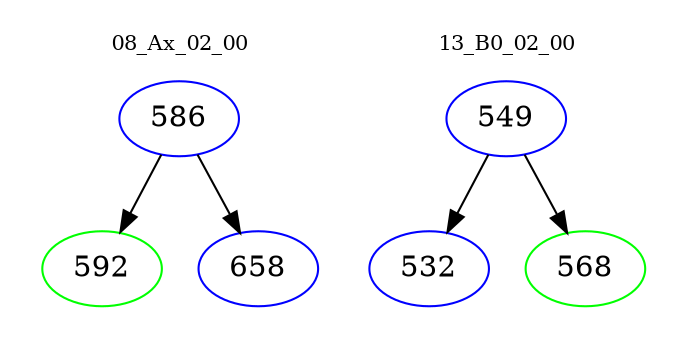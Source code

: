 digraph{
subgraph cluster_0 {
color = white
label = "08_Ax_02_00";
fontsize=10;
T0_586 [label="586", color="blue"]
T0_586 -> T0_592 [color="black"]
T0_592 [label="592", color="green"]
T0_586 -> T0_658 [color="black"]
T0_658 [label="658", color="blue"]
}
subgraph cluster_1 {
color = white
label = "13_B0_02_00";
fontsize=10;
T1_549 [label="549", color="blue"]
T1_549 -> T1_532 [color="black"]
T1_532 [label="532", color="blue"]
T1_549 -> T1_568 [color="black"]
T1_568 [label="568", color="green"]
}
}
